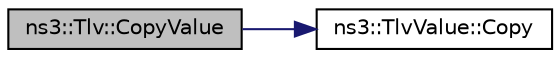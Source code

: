 digraph "ns3::Tlv::CopyValue"
{
  edge [fontname="Helvetica",fontsize="10",labelfontname="Helvetica",labelfontsize="10"];
  node [fontname="Helvetica",fontsize="10",shape=record];
  rankdir="LR";
  Node1 [label="ns3::Tlv::CopyValue",height=0.2,width=0.4,color="black", fillcolor="grey75", style="filled", fontcolor="black"];
  Node1 -> Node2 [color="midnightblue",fontsize="10",style="solid"];
  Node2 [label="ns3::TlvValue::Copy",height=0.2,width=0.4,color="black", fillcolor="white", style="filled",URL="$d0/de1/classns3_1_1TlvValue.html#aefbf94f1455b233c9a0d10f39526c5ff",tooltip="Copy function. "];
}
